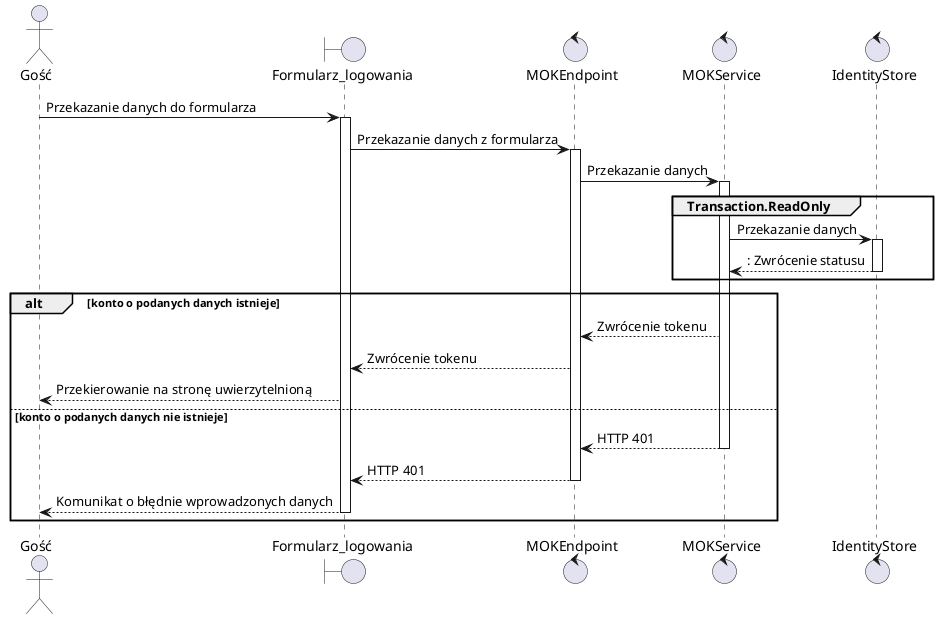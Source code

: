 @startuml sekwencyjny

actor Gość as user
boundary Formularz_logowania as gui
control MOKEndpoint as controller
control MOKService as service
control IdentityStore as auth



user -> gui ++ : Przekazanie danych do formularza
gui -> controller ++ : Przekazanie danych z formularza
controller -> service ++ : Przekazanie danych



group  Transaction.ReadOnly
service -> auth ++ : Przekazanie danych
return : Zwrócenie statusu
end
alt konto o podanych danych istnieje
service --> controller : Zwrócenie tokenu
controller --> gui : Zwrócenie tokenu
gui --> user : Przekierowanie na stronę uwierzytelnioną 

else konto o podanych danych nie istnieje
    return HTTP 401
    return HTTP 401
    return Komunikat o błędnie wprowadzonych danych 
end


@enduml
